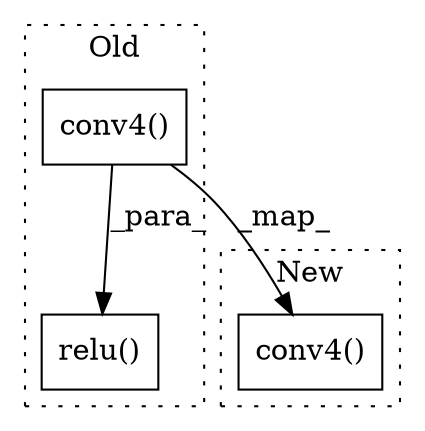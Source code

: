 digraph G {
subgraph cluster0 {
1 [label="conv4()" a="75" s="1757,1769" l="11,1" shape="box"];
3 [label="relu()" a="75" s="1734,1771" l="7,1" shape="box"];
label = "Old";
style="dotted";
}
subgraph cluster1 {
2 [label="conv4()" a="75" s="1838,1850" l="11,1" shape="box"];
label = "New";
style="dotted";
}
1 -> 2 [label="_map_"];
1 -> 3 [label="_para_"];
}